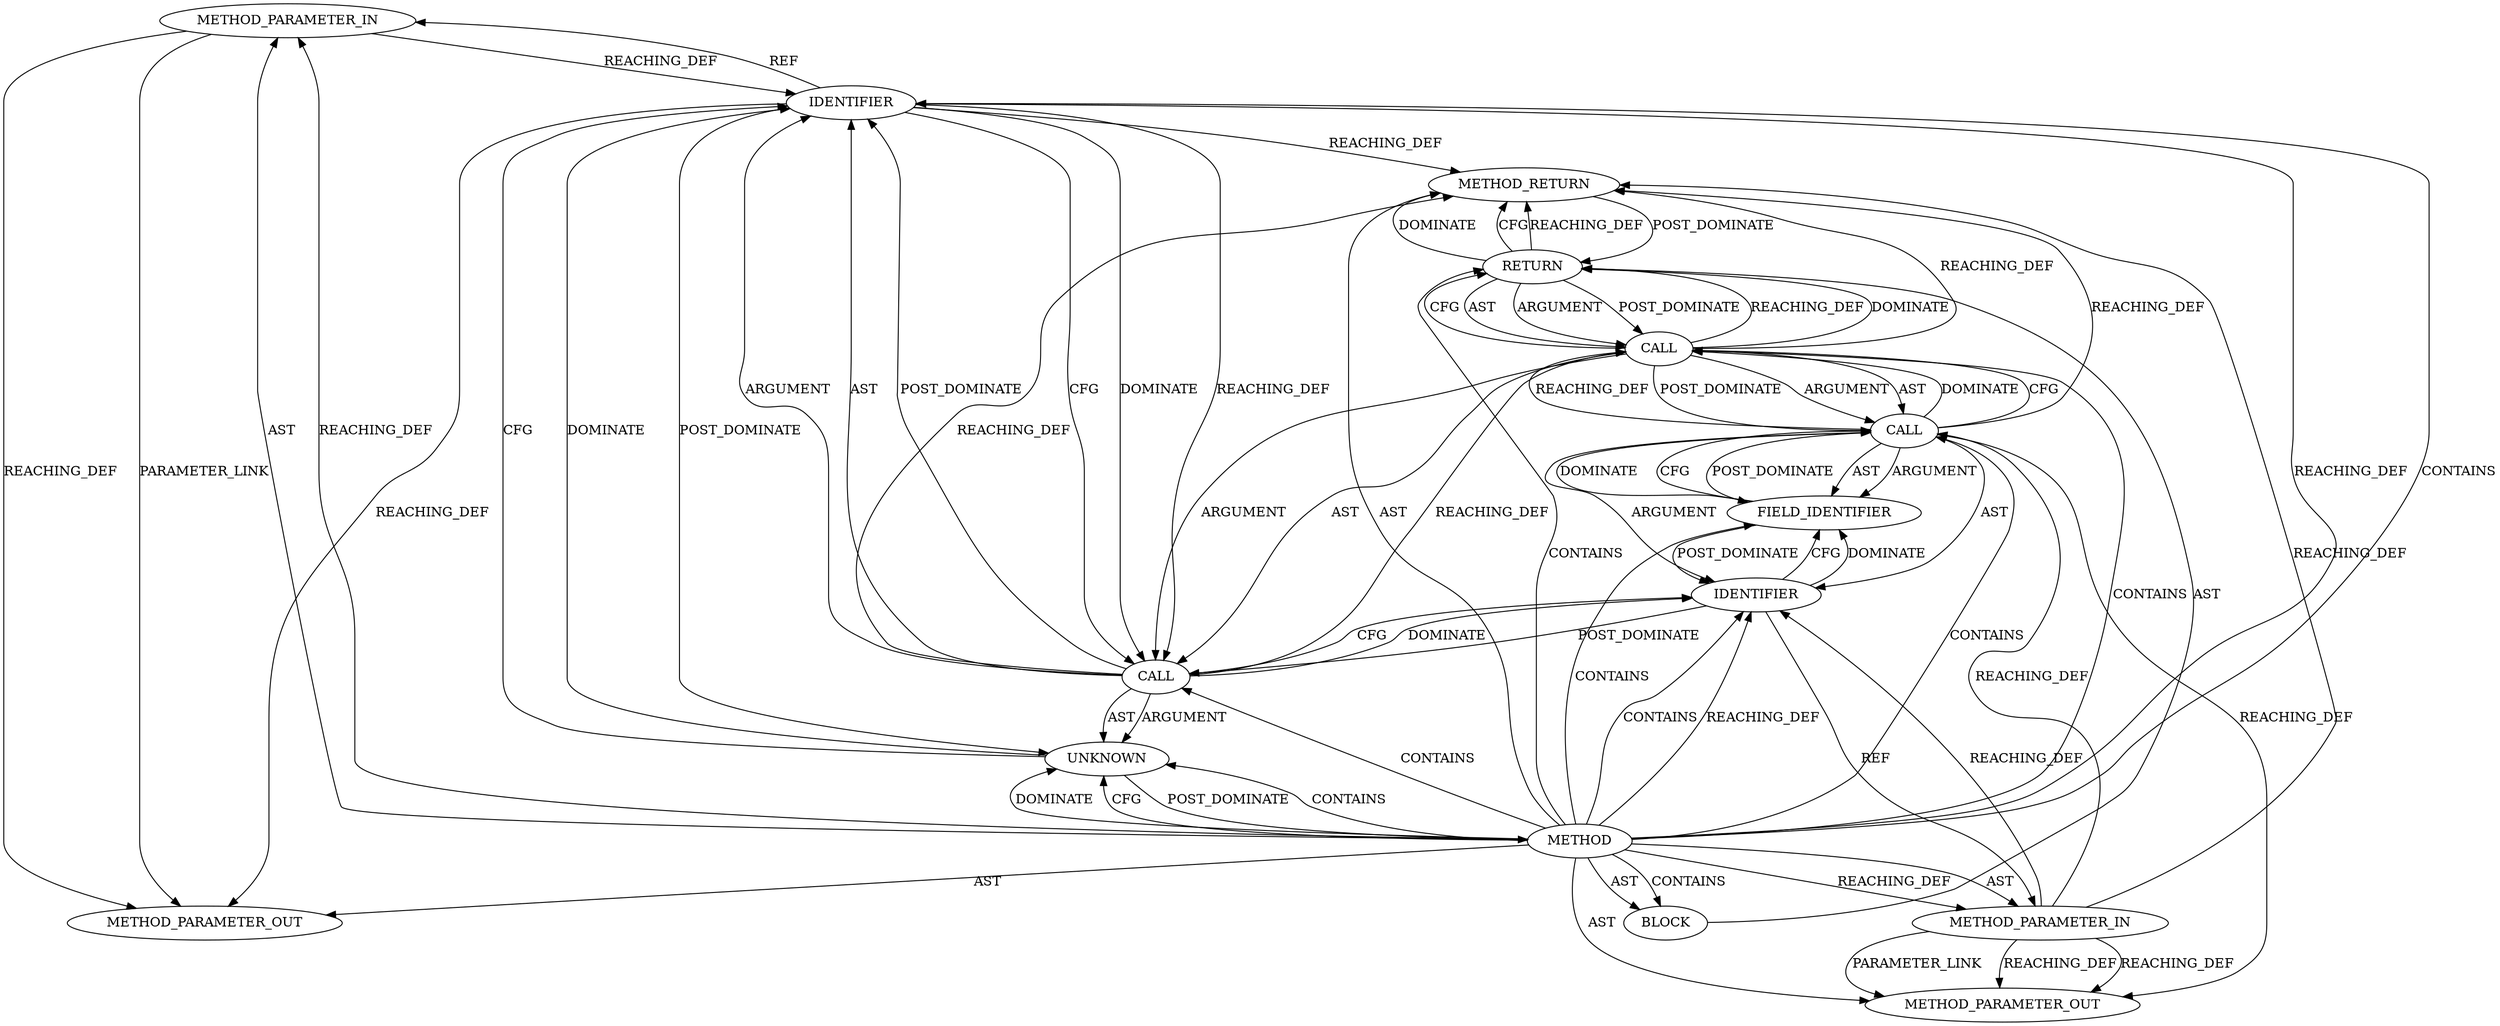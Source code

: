 digraph {
  102 [label=METHOD_PARAMETER_IN ORDER=1 CODE="struct tls_crypto_info *crypto_info" IS_VARIADIC=false COLUMN_NUMBER=38 LINE_NUMBER=94 TYPE_FULL_NAME="tls_crypto_info*" EVALUATION_STRATEGY="BY_VALUE" INDEX=1 NAME="crypto_info"]
  112 [label=FIELD_IDENTIFIER ORDER=2 ARGUMENT_INDEX=2 CODE="salt_offset" COLUMN_NUMBER=31 LINE_NUMBER=97 CANONICAL_NAME="salt_offset"]
  105 [label=RETURN ORDER=1 ARGUMENT_INDEX=-1 CODE="return (char *)crypto_info + cipher_desc->salt_offset;" COLUMN_NUMBER=2 LINE_NUMBER=97]
  21151 [label=METHOD_PARAMETER_OUT ORDER=1 CODE="struct tls_crypto_info *crypto_info" IS_VARIADIC=false COLUMN_NUMBER=38 LINE_NUMBER=94 TYPE_FULL_NAME="tls_crypto_info*" EVALUATION_STRATEGY="BY_VALUE" INDEX=1 NAME="crypto_info"]
  107 [label=CALL ORDER=1 ARGUMENT_INDEX=1 CODE="(char *)crypto_info" COLUMN_NUMBER=9 METHOD_FULL_NAME="<operator>.cast" LINE_NUMBER=97 TYPE_FULL_NAME="<empty>" DISPATCH_TYPE="STATIC_DISPATCH" SIGNATURE="" NAME="<operator>.cast"]
  109 [label=IDENTIFIER ORDER=2 ARGUMENT_INDEX=2 CODE="crypto_info" COLUMN_NUMBER=17 LINE_NUMBER=97 TYPE_FULL_NAME="tls_crypto_info*" NAME="crypto_info"]
  101 [label=METHOD COLUMN_NUMBER=1 LINE_NUMBER=94 COLUMN_NUMBER_END=1 IS_EXTERNAL=false SIGNATURE="char* crypto_info_salt (tls_crypto_info*,tls_cipher_desc*)" NAME="crypto_info_salt" AST_PARENT_TYPE="TYPE_DECL" AST_PARENT_FULL_NAME="tls.h:<global>" ORDER=8 CODE="static inline char *crypto_info_salt(struct tls_crypto_info *crypto_info,
				     const struct tls_cipher_desc *cipher_desc)
{
	return (char *)crypto_info + cipher_desc->salt_offset;
}" FULL_NAME="crypto_info_salt" LINE_NUMBER_END=98 FILENAME="tls.h"]
  108 [label=UNKNOWN ORDER=1 PARSER_TYPE_NAME="CASTTypeId" ARGUMENT_INDEX=1 CODE="char *" COLUMN_NUMBER=10 LINE_NUMBER=97 TYPE_FULL_NAME="<empty>" CONTAINED_REF="<empty>"]
  110 [label=CALL ORDER=2 ARGUMENT_INDEX=2 CODE="cipher_desc->salt_offset" COLUMN_NUMBER=31 METHOD_FULL_NAME="<operator>.indirectFieldAccess" LINE_NUMBER=97 TYPE_FULL_NAME="<empty>" DISPATCH_TYPE="STATIC_DISPATCH" SIGNATURE="" NAME="<operator>.indirectFieldAccess"]
  104 [label=BLOCK ORDER=3 ARGUMENT_INDEX=-1 CODE="{
	return (char *)crypto_info + cipher_desc->salt_offset;
}" COLUMN_NUMBER=1 LINE_NUMBER=96 TYPE_FULL_NAME="void"]
  21152 [label=METHOD_PARAMETER_OUT ORDER=2 CODE="const struct tls_cipher_desc *cipher_desc" IS_VARIADIC=false COLUMN_NUMBER=10 LINE_NUMBER=95 TYPE_FULL_NAME="tls_cipher_desc*" EVALUATION_STRATEGY="BY_VALUE" INDEX=2 NAME="cipher_desc"]
  111 [label=IDENTIFIER ORDER=1 ARGUMENT_INDEX=1 CODE="cipher_desc" COLUMN_NUMBER=31 LINE_NUMBER=97 TYPE_FULL_NAME="tls_cipher_desc*" NAME="cipher_desc"]
  106 [label=CALL ORDER=1 ARGUMENT_INDEX=-1 CODE="(char *)crypto_info + cipher_desc->salt_offset" COLUMN_NUMBER=9 METHOD_FULL_NAME="<operator>.addition" LINE_NUMBER=97 TYPE_FULL_NAME="<empty>" DISPATCH_TYPE="STATIC_DISPATCH" SIGNATURE="" NAME="<operator>.addition"]
  103 [label=METHOD_PARAMETER_IN ORDER=2 CODE="const struct tls_cipher_desc *cipher_desc" IS_VARIADIC=false COLUMN_NUMBER=10 LINE_NUMBER=95 TYPE_FULL_NAME="tls_cipher_desc*" EVALUATION_STRATEGY="BY_VALUE" INDEX=2 NAME="cipher_desc"]
  113 [label=METHOD_RETURN ORDER=4 CODE="RET" COLUMN_NUMBER=1 LINE_NUMBER=94 TYPE_FULL_NAME="char*" EVALUATION_STRATEGY="BY_VALUE"]
  110 -> 112 [label=ARGUMENT ]
  101 -> 111 [label=CONTAINS ]
  107 -> 108 [label=AST ]
  111 -> 107 [label=POST_DOMINATE ]
  101 -> 110 [label=CONTAINS ]
  110 -> 111 [label=AST ]
  109 -> 108 [label=POST_DOMINATE ]
  106 -> 105 [label=REACHING_DEF VARIABLE="(char *)crypto_info + cipher_desc->salt_offset"]
  112 -> 110 [label=DOMINATE ]
  105 -> 113 [label=DOMINATE ]
  108 -> 109 [label=CFG ]
  110 -> 21152 [label=REACHING_DEF VARIABLE="cipher_desc->salt_offset"]
  112 -> 110 [label=CFG ]
  111 -> 103 [label=REF ]
  110 -> 106 [label=DOMINATE ]
  107 -> 111 [label=CFG ]
  105 -> 106 [label=AST ]
  101 -> 103 [label=REACHING_DEF VARIABLE=""]
  107 -> 111 [label=DOMINATE ]
  106 -> 105 [label=DOMINATE ]
  101 -> 105 [label=CONTAINS ]
  105 -> 113 [label=CFG ]
  111 -> 112 [label=CFG ]
  107 -> 108 [label=ARGUMENT ]
  103 -> 111 [label=REACHING_DEF VARIABLE="cipher_desc"]
  103 -> 21152 [label=PARAMETER_LINK ]
  107 -> 113 [label=REACHING_DEF VARIABLE="(char *)crypto_info"]
  109 -> 107 [label=DOMINATE ]
  101 -> 107 [label=CONTAINS ]
  106 -> 110 [label=POST_DOMINATE ]
  108 -> 109 [label=DOMINATE ]
  107 -> 109 [label=ARGUMENT ]
  102 -> 21151 [label=REACHING_DEF VARIABLE="crypto_info"]
  108 -> 101 [label=POST_DOMINATE ]
  101 -> 21151 [label=AST ]
  101 -> 21152 [label=AST ]
  105 -> 113 [label=REACHING_DEF VARIABLE="<RET>"]
  101 -> 109 [label=REACHING_DEF VARIABLE=""]
  107 -> 106 [label=REACHING_DEF VARIABLE="(char *)crypto_info"]
  110 -> 111 [label=ARGUMENT ]
  104 -> 105 [label=AST ]
  111 -> 112 [label=DOMINATE ]
  101 -> 102 [label=AST ]
  101 -> 108 [label=CONTAINS ]
  101 -> 104 [label=CONTAINS ]
  101 -> 104 [label=AST ]
  110 -> 112 [label=POST_DOMINATE ]
  107 -> 109 [label=AST ]
  106 -> 113 [label=REACHING_DEF VARIABLE="(char *)crypto_info + cipher_desc->salt_offset"]
  110 -> 106 [label=CFG ]
  106 -> 110 [label=ARGUMENT ]
  101 -> 108 [label=DOMINATE ]
  101 -> 103 [label=AST ]
  110 -> 112 [label=AST ]
  101 -> 113 [label=AST ]
  105 -> 106 [label=ARGUMENT ]
  107 -> 109 [label=POST_DOMINATE ]
  106 -> 105 [label=CFG ]
  106 -> 107 [label=AST ]
  113 -> 105 [label=POST_DOMINATE ]
  109 -> 113 [label=REACHING_DEF VARIABLE="crypto_info"]
  109 -> 107 [label=CFG ]
  103 -> 110 [label=REACHING_DEF VARIABLE="cipher_desc"]
  106 -> 110 [label=AST ]
  106 -> 107 [label=ARGUMENT ]
  102 -> 109 [label=REACHING_DEF VARIABLE="crypto_info"]
  102 -> 21151 [label=PARAMETER_LINK ]
  109 -> 107 [label=REACHING_DEF VARIABLE="crypto_info"]
  103 -> 113 [label=REACHING_DEF VARIABLE="cipher_desc"]
  101 -> 112 [label=CONTAINS ]
  101 -> 106 [label=CONTAINS ]
  110 -> 113 [label=REACHING_DEF VARIABLE="cipher_desc->salt_offset"]
  109 -> 102 [label=REF ]
  105 -> 106 [label=POST_DOMINATE ]
  110 -> 106 [label=REACHING_DEF VARIABLE="cipher_desc->salt_offset"]
  112 -> 111 [label=POST_DOMINATE ]
  109 -> 21151 [label=REACHING_DEF VARIABLE="crypto_info"]
  101 -> 109 [label=CONTAINS ]
  101 -> 108 [label=CFG ]
  101 -> 102 [label=REACHING_DEF VARIABLE=""]
  101 -> 111 [label=REACHING_DEF VARIABLE=""]
  103 -> 21152 [label=REACHING_DEF VARIABLE="cipher_desc"]
  103 -> 21152 [label=REACHING_DEF VARIABLE="cipher_desc"]
}
